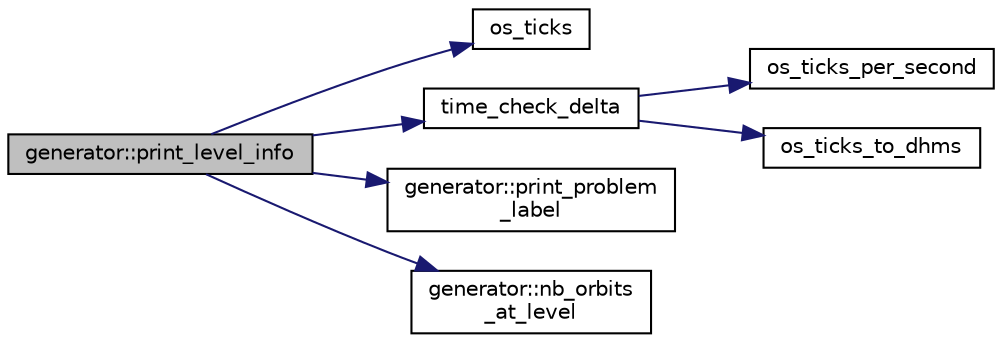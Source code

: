 digraph "generator::print_level_info"
{
  edge [fontname="Helvetica",fontsize="10",labelfontname="Helvetica",labelfontsize="10"];
  node [fontname="Helvetica",fontsize="10",shape=record];
  rankdir="LR";
  Node18121 [label="generator::print_level_info",height=0.2,width=0.4,color="black", fillcolor="grey75", style="filled", fontcolor="black"];
  Node18121 -> Node18122 [color="midnightblue",fontsize="10",style="solid",fontname="Helvetica"];
  Node18122 [label="os_ticks",height=0.2,width=0.4,color="black", fillcolor="white", style="filled",URL="$d5/db4/io__and__os_8h.html#a3da6d2b09e35d569adb7101dffcb5224"];
  Node18121 -> Node18123 [color="midnightblue",fontsize="10",style="solid",fontname="Helvetica"];
  Node18123 [label="time_check_delta",height=0.2,width=0.4,color="black", fillcolor="white", style="filled",URL="$d9/d60/discreta_8h.html#a89a8565e34c7dcbb97180cd6af7454a1"];
  Node18123 -> Node18124 [color="midnightblue",fontsize="10",style="solid",fontname="Helvetica"];
  Node18124 [label="os_ticks_per_second",height=0.2,width=0.4,color="black", fillcolor="white", style="filled",URL="$d5/db4/io__and__os_8h.html#a1b35e7a094dfde9db39ae352c9c17042"];
  Node18123 -> Node18125 [color="midnightblue",fontsize="10",style="solid",fontname="Helvetica"];
  Node18125 [label="os_ticks_to_dhms",height=0.2,width=0.4,color="black", fillcolor="white", style="filled",URL="$d5/db4/io__and__os_8h.html#a0d715587fd9b8ab4e2bc822a2be313ba"];
  Node18121 -> Node18126 [color="midnightblue",fontsize="10",style="solid",fontname="Helvetica"];
  Node18126 [label="generator::print_problem\l_label",height=0.2,width=0.4,color="black", fillcolor="white", style="filled",URL="$d7/d73/classgenerator.html#a06d3c064ba84ebe8db3537e6273f16c3"];
  Node18121 -> Node18127 [color="midnightblue",fontsize="10",style="solid",fontname="Helvetica"];
  Node18127 [label="generator::nb_orbits\l_at_level",height=0.2,width=0.4,color="black", fillcolor="white", style="filled",URL="$d7/d73/classgenerator.html#a020f3d8378448310d044a4a24fadf301"];
}
